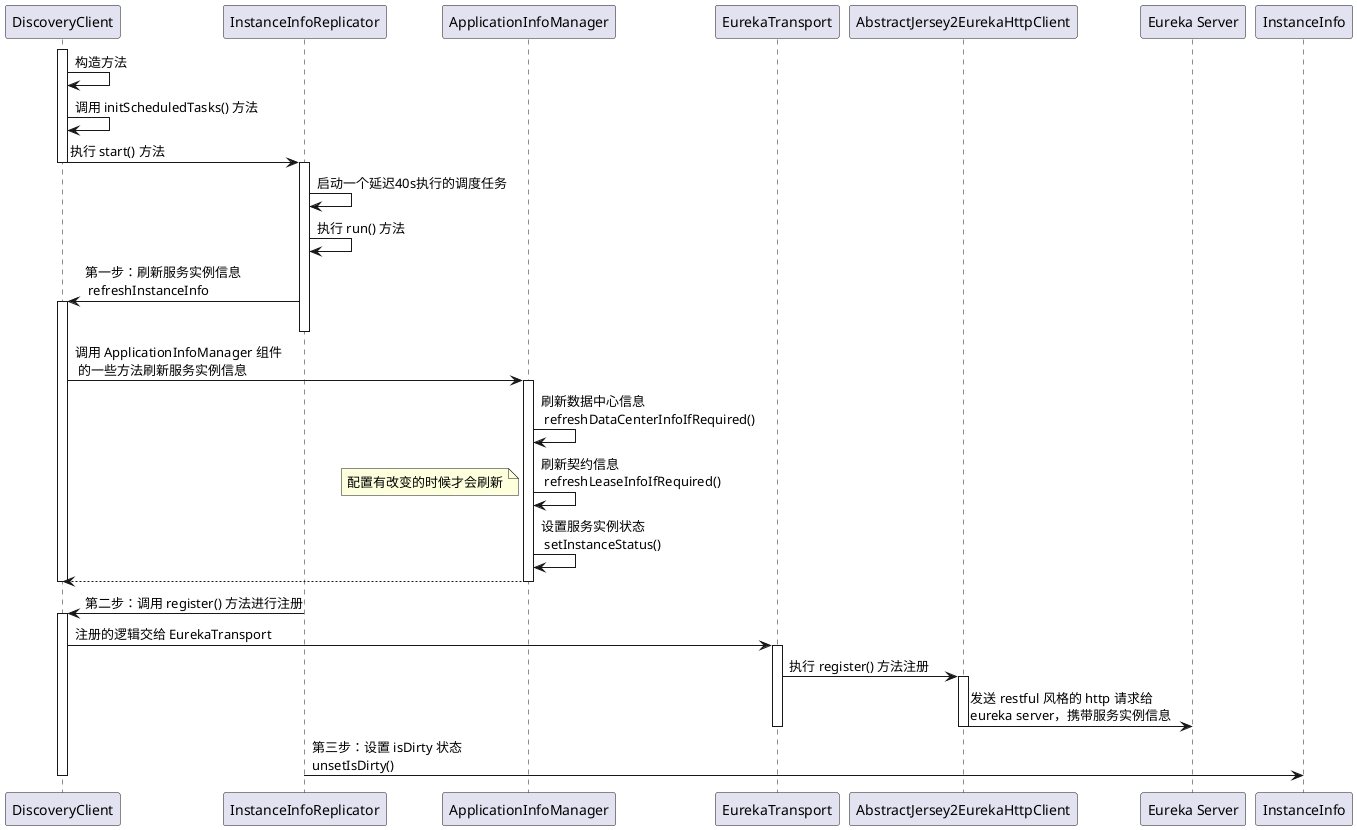 @startuml
skinparam responseMessageBelowArrow false
activate DiscoveryClient
DiscoveryClient -> DiscoveryClient: 构造方法
DiscoveryClient -> DiscoveryClient: 调用 initScheduledTasks() 方法
DiscoveryClient -> InstanceInfoReplicator: 执行 start() 方法
deactivate DiscoveryClient
activate InstanceInfoReplicator
InstanceInfoReplicator -> InstanceInfoReplicator:  启动一个延迟40s执行的调度任务
InstanceInfoReplicator -> InstanceInfoReplicator:  执行 run() 方法
InstanceInfoReplicator -> DiscoveryClient: 第一步：刷新服务实例信息\n refreshInstanceInfo
activate DiscoveryClient
deactivate InstanceInfoReplicator
DiscoveryClient -> ApplicationInfoManager: 调用 ApplicationInfoManager 组件\n 的一些方法刷新服务实例信息
activate ApplicationInfoManager
ApplicationInfoManager -> ApplicationInfoManager: 刷新数据中心信息\n refreshDataCenterInfoIfRequired()
ApplicationInfoManager -> ApplicationInfoManager: 刷新契约信息\n refreshLeaseInfoIfRequired()
note left: 配置有改变的时候才会刷新
ApplicationInfoManager -> ApplicationInfoManager: 设置服务实例状态\n setInstanceStatus()
ApplicationInfoManager --> DiscoveryClient:
deactivate DiscoveryClient
deactivate ApplicationInfoManager
InstanceInfoReplicator -> DiscoveryClient: 第二步：调用 register() 方法进行注册
activate DiscoveryClient
DiscoveryClient -> EurekaTransport: 注册的逻辑交给 EurekaTransport
activate EurekaTransport
EurekaTransport -> AbstractJersey2EurekaHttpClient: 执行 register() 方法注册
activate AbstractJersey2EurekaHttpClient
AbstractJersey2EurekaHttpClient -> "Eureka Server": 发送 restful 风格的 http 请求给\neureka server，携带服务实例信息
deactivate AbstractJersey2EurekaHttpClient
deactivate EurekaTransport
InstanceInfoReplicator -> InstanceInfo: 第三步：设置 isDirty 状态\nunsetIsDirty()
deactivate DiscoveryClient
@enduml